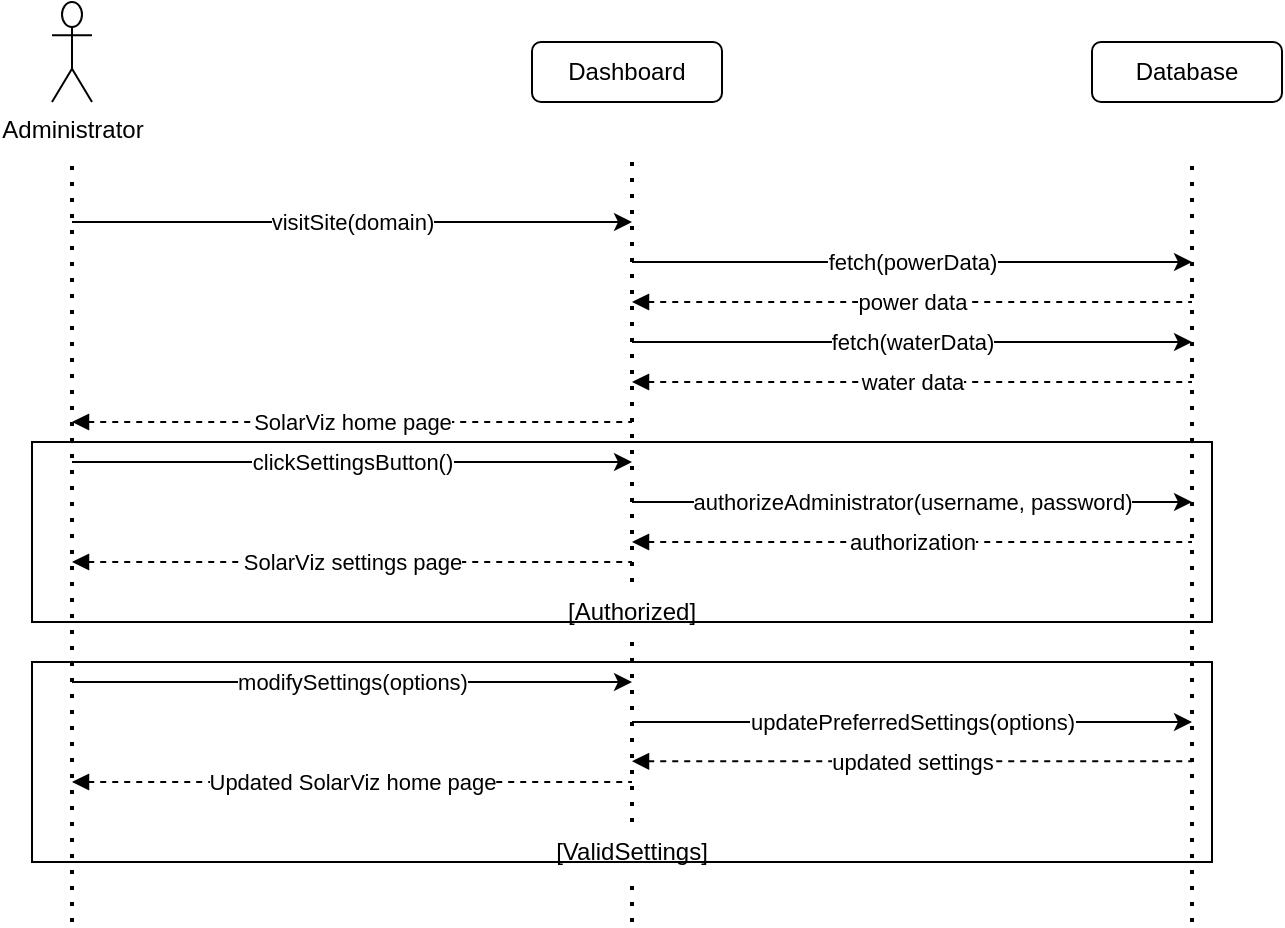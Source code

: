 <mxfile version="21.6.5" type="device">
  <diagram name="Page-1" id="2YBvvXClWsGukQMizWep">
    <mxGraphModel dx="1147" dy="726" grid="0" gridSize="10" guides="1" tooltips="1" connect="1" arrows="1" fold="1" page="1" pageScale="1" pageWidth="850" pageHeight="1100" math="0" shadow="0">
      <root>
        <mxCell id="0" />
        <mxCell id="1" parent="0" />
        <mxCell id="3jBgXZNQN0rUINEwIzim-24" value="" style="rounded=0;whiteSpace=wrap;html=1;" parent="1" vertex="1">
          <mxGeometry x="100" y="320" width="590" height="90" as="geometry" />
        </mxCell>
        <mxCell id="3jBgXZNQN0rUINEwIzim-18" value="" style="rounded=0;whiteSpace=wrap;html=1;align=left;" parent="1" vertex="1">
          <mxGeometry x="100" y="430" width="590" height="100" as="geometry" />
        </mxCell>
        <mxCell id="3jBgXZNQN0rUINEwIzim-1" value="Administrator" style="shape=umlActor;verticalLabelPosition=bottom;verticalAlign=top;html=1;outlineConnect=0;" parent="1" vertex="1">
          <mxGeometry x="110" y="100" width="20" height="50" as="geometry" />
        </mxCell>
        <mxCell id="3jBgXZNQN0rUINEwIzim-3" value="" style="endArrow=none;dashed=1;html=1;dashPattern=1 3;strokeWidth=2;rounded=0;" parent="1" edge="1">
          <mxGeometry width="50" height="50" relative="1" as="geometry">
            <mxPoint x="120" y="560" as="sourcePoint" />
            <mxPoint x="120" y="180" as="targetPoint" />
          </mxGeometry>
        </mxCell>
        <mxCell id="3jBgXZNQN0rUINEwIzim-4" value="Dashboard" style="rounded=1;whiteSpace=wrap;html=1;" parent="1" vertex="1">
          <mxGeometry x="350" y="120" width="95" height="30" as="geometry" />
        </mxCell>
        <mxCell id="3jBgXZNQN0rUINEwIzim-6" value="" style="endArrow=none;dashed=1;html=1;dashPattern=1 3;strokeWidth=2;rounded=0;" parent="1" source="3jBgXZNQN0rUINEwIzim-25" edge="1">
          <mxGeometry width="50" height="50" relative="1" as="geometry">
            <mxPoint x="400" y="500" as="sourcePoint" />
            <mxPoint x="400" y="180" as="targetPoint" />
          </mxGeometry>
        </mxCell>
        <mxCell id="3jBgXZNQN0rUINEwIzim-7" value="" style="endArrow=none;dashed=1;html=1;dashPattern=1 3;strokeWidth=2;rounded=0;" parent="1" edge="1">
          <mxGeometry width="50" height="50" relative="1" as="geometry">
            <mxPoint x="680" y="560" as="sourcePoint" />
            <mxPoint x="680" y="180" as="targetPoint" />
          </mxGeometry>
        </mxCell>
        <mxCell id="3jBgXZNQN0rUINEwIzim-8" value="Database" style="rounded=1;whiteSpace=wrap;html=1;" parent="1" vertex="1">
          <mxGeometry x="630" y="120" width="95" height="30" as="geometry" />
        </mxCell>
        <mxCell id="3jBgXZNQN0rUINEwIzim-9" value="visitSite(domain)" style="endArrow=classic;html=1;rounded=0;" parent="1" edge="1">
          <mxGeometry width="50" height="50" relative="1" as="geometry">
            <mxPoint x="120" y="210" as="sourcePoint" />
            <mxPoint x="400" y="210" as="targetPoint" />
          </mxGeometry>
        </mxCell>
        <mxCell id="3jBgXZNQN0rUINEwIzim-10" value="fetch(powerData)" style="endArrow=classic;html=1;rounded=0;" parent="1" edge="1">
          <mxGeometry width="50" height="50" relative="1" as="geometry">
            <mxPoint x="400" y="230" as="sourcePoint" />
            <mxPoint x="680" y="230" as="targetPoint" />
          </mxGeometry>
        </mxCell>
        <mxCell id="3jBgXZNQN0rUINEwIzim-11" value="power data" style="endArrow=none;dashed=1;html=1;rounded=0;startArrow=block;startFill=1;" parent="1" edge="1">
          <mxGeometry width="50" height="50" relative="1" as="geometry">
            <mxPoint x="400" y="250" as="sourcePoint" />
            <mxPoint x="680" y="250" as="targetPoint" />
          </mxGeometry>
        </mxCell>
        <mxCell id="3jBgXZNQN0rUINEwIzim-12" value="fetch(waterData)" style="endArrow=classic;html=1;rounded=0;" parent="1" edge="1">
          <mxGeometry width="50" height="50" relative="1" as="geometry">
            <mxPoint x="400" y="270" as="sourcePoint" />
            <mxPoint x="680" y="270" as="targetPoint" />
          </mxGeometry>
        </mxCell>
        <mxCell id="3jBgXZNQN0rUINEwIzim-13" value="water data" style="endArrow=none;dashed=1;html=1;rounded=0;startArrow=block;startFill=1;" parent="1" edge="1">
          <mxGeometry width="50" height="50" relative="1" as="geometry">
            <mxPoint x="400" y="290" as="sourcePoint" />
            <mxPoint x="680" y="290" as="targetPoint" />
          </mxGeometry>
        </mxCell>
        <mxCell id="3jBgXZNQN0rUINEwIzim-14" value="SolarViz home page" style="endArrow=none;dashed=1;html=1;rounded=0;startArrow=block;startFill=1;" parent="1" edge="1">
          <mxGeometry width="50" height="50" relative="1" as="geometry">
            <mxPoint x="120" y="310" as="sourcePoint" />
            <mxPoint x="400" y="310" as="targetPoint" />
          </mxGeometry>
        </mxCell>
        <mxCell id="3jBgXZNQN0rUINEwIzim-15" value="clickSettingsButton()" style="endArrow=classic;html=1;rounded=0;" parent="1" edge="1">
          <mxGeometry width="50" height="50" relative="1" as="geometry">
            <mxPoint x="120" y="330" as="sourcePoint" />
            <mxPoint x="400" y="330" as="targetPoint" />
          </mxGeometry>
        </mxCell>
        <mxCell id="3jBgXZNQN0rUINEwIzim-16" value="SolarViz settings page" style="endArrow=none;dashed=1;html=1;rounded=0;startArrow=block;startFill=1;" parent="1" edge="1">
          <mxGeometry width="50" height="50" relative="1" as="geometry">
            <mxPoint x="120" y="380" as="sourcePoint" />
            <mxPoint x="400" y="380" as="targetPoint" />
          </mxGeometry>
        </mxCell>
        <mxCell id="3jBgXZNQN0rUINEwIzim-17" value="modifySettings(options)" style="endArrow=classic;html=1;rounded=0;" parent="1" edge="1">
          <mxGeometry width="50" height="50" relative="1" as="geometry">
            <mxPoint x="120" y="440" as="sourcePoint" />
            <mxPoint x="400" y="440" as="targetPoint" />
          </mxGeometry>
        </mxCell>
        <mxCell id="3jBgXZNQN0rUINEwIzim-21" value="Updated SolarViz home page" style="endArrow=none;dashed=1;html=1;rounded=0;startArrow=block;startFill=1;" parent="1" edge="1">
          <mxGeometry width="50" height="50" relative="1" as="geometry">
            <mxPoint x="120" y="490" as="sourcePoint" />
            <mxPoint x="400" y="490" as="targetPoint" />
          </mxGeometry>
        </mxCell>
        <mxCell id="3jBgXZNQN0rUINEwIzim-22" value="authorizeAdministrator(username, password)" style="endArrow=classic;html=1;rounded=0;" parent="1" edge="1">
          <mxGeometry width="50" height="50" relative="1" as="geometry">
            <mxPoint x="400" y="350" as="sourcePoint" />
            <mxPoint x="680" y="350" as="targetPoint" />
          </mxGeometry>
        </mxCell>
        <mxCell id="3jBgXZNQN0rUINEwIzim-23" value="authorization" style="endArrow=none;dashed=1;html=1;rounded=0;startArrow=block;startFill=1;" parent="1" edge="1">
          <mxGeometry width="50" height="50" relative="1" as="geometry">
            <mxPoint x="400" y="370" as="sourcePoint" />
            <mxPoint x="680" y="370" as="targetPoint" />
          </mxGeometry>
        </mxCell>
        <mxCell id="3jBgXZNQN0rUINEwIzim-26" value="" style="endArrow=none;dashed=1;html=1;dashPattern=1 3;strokeWidth=2;rounded=0;" parent="1" source="3jBgXZNQN0rUINEwIzim-19" target="3jBgXZNQN0rUINEwIzim-25" edge="1">
          <mxGeometry width="50" height="50" relative="1" as="geometry">
            <mxPoint x="400" y="560" as="sourcePoint" />
            <mxPoint x="400" y="180" as="targetPoint" />
          </mxGeometry>
        </mxCell>
        <mxCell id="3jBgXZNQN0rUINEwIzim-25" value="[Authorized]" style="text;html=1;strokeColor=none;fillColor=none;align=center;verticalAlign=middle;whiteSpace=wrap;rounded=0;" parent="1" vertex="1">
          <mxGeometry x="370" y="390" width="60" height="30" as="geometry" />
        </mxCell>
        <mxCell id="3jBgXZNQN0rUINEwIzim-28" value="updatePreferredSettings(options)" style="endArrow=classic;html=1;rounded=0;" parent="1" edge="1">
          <mxGeometry width="50" height="50" relative="1" as="geometry">
            <mxPoint x="400" y="460" as="sourcePoint" />
            <mxPoint x="680" y="460" as="targetPoint" />
          </mxGeometry>
        </mxCell>
        <mxCell id="3jBgXZNQN0rUINEwIzim-29" value="updated settings" style="endArrow=none;dashed=1;html=1;rounded=0;startArrow=block;startFill=1;" parent="1" edge="1">
          <mxGeometry width="50" height="50" relative="1" as="geometry">
            <mxPoint x="400" y="479.63" as="sourcePoint" />
            <mxPoint x="680" y="479.63" as="targetPoint" />
          </mxGeometry>
        </mxCell>
        <mxCell id="3jBgXZNQN0rUINEwIzim-30" value="" style="endArrow=none;dashed=1;html=1;dashPattern=1 3;strokeWidth=2;rounded=0;" parent="1" target="3jBgXZNQN0rUINEwIzim-19" edge="1">
          <mxGeometry width="50" height="50" relative="1" as="geometry">
            <mxPoint x="400" y="560" as="sourcePoint" />
            <mxPoint x="400" y="420" as="targetPoint" />
          </mxGeometry>
        </mxCell>
        <mxCell id="3jBgXZNQN0rUINEwIzim-19" value="[ValidSettings]" style="text;html=1;strokeColor=none;fillColor=none;align=center;verticalAlign=middle;whiteSpace=wrap;rounded=0;" parent="1" vertex="1">
          <mxGeometry x="370" y="510" width="60" height="30" as="geometry" />
        </mxCell>
      </root>
    </mxGraphModel>
  </diagram>
</mxfile>
